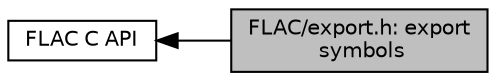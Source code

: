 digraph "FLAC/export.h: export symbols"
{
  edge [fontname="Helvetica",fontsize="10",labelfontname="Helvetica",labelfontsize="10"];
  node [fontname="Helvetica",fontsize="10",shape=record];
  rankdir=LR;
  Node1 [label="FLAC C API",height=0.2,width=0.4,color="black", fillcolor="white", style="filled",URL="$group__flac.html"];
  Node0 [label="FLAC/export.h: export\l symbols",height=0.2,width=0.4,color="black", fillcolor="grey75", style="filled", fontcolor="black"];
  Node1->Node0 [shape=plaintext, dir="back", style="solid"];
}
